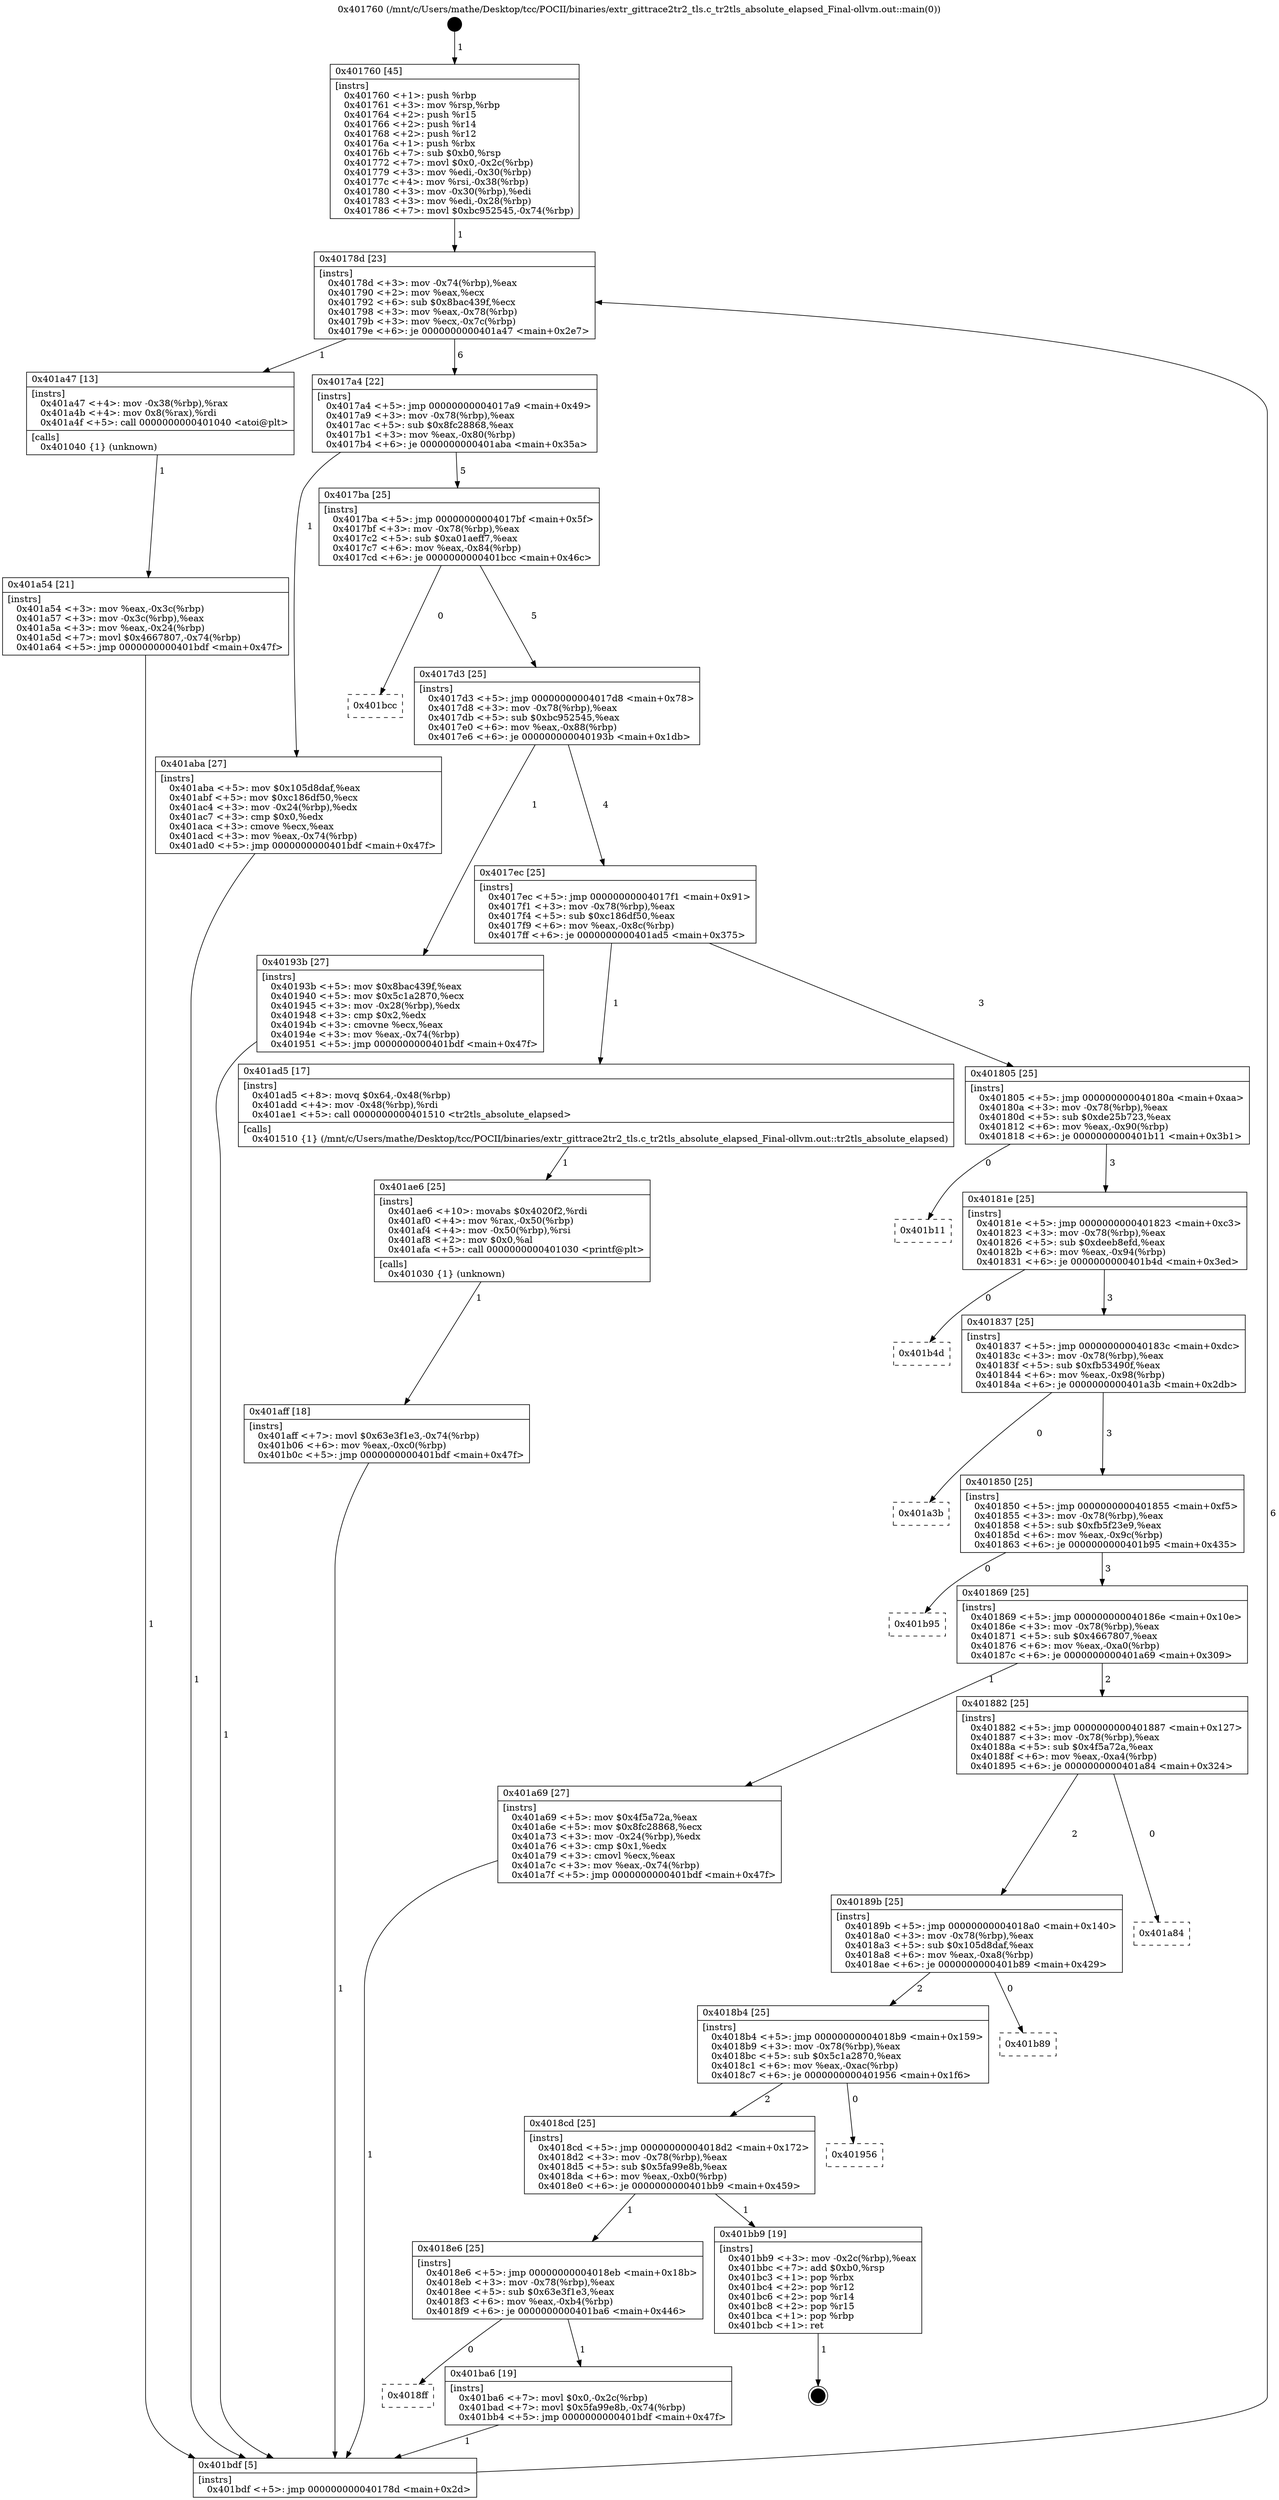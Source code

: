 digraph "0x401760" {
  label = "0x401760 (/mnt/c/Users/mathe/Desktop/tcc/POCII/binaries/extr_gittrace2tr2_tls.c_tr2tls_absolute_elapsed_Final-ollvm.out::main(0))"
  labelloc = "t"
  node[shape=record]

  Entry [label="",width=0.3,height=0.3,shape=circle,fillcolor=black,style=filled]
  "0x40178d" [label="{
     0x40178d [23]\l
     | [instrs]\l
     &nbsp;&nbsp;0x40178d \<+3\>: mov -0x74(%rbp),%eax\l
     &nbsp;&nbsp;0x401790 \<+2\>: mov %eax,%ecx\l
     &nbsp;&nbsp;0x401792 \<+6\>: sub $0x8bac439f,%ecx\l
     &nbsp;&nbsp;0x401798 \<+3\>: mov %eax,-0x78(%rbp)\l
     &nbsp;&nbsp;0x40179b \<+3\>: mov %ecx,-0x7c(%rbp)\l
     &nbsp;&nbsp;0x40179e \<+6\>: je 0000000000401a47 \<main+0x2e7\>\l
  }"]
  "0x401a47" [label="{
     0x401a47 [13]\l
     | [instrs]\l
     &nbsp;&nbsp;0x401a47 \<+4\>: mov -0x38(%rbp),%rax\l
     &nbsp;&nbsp;0x401a4b \<+4\>: mov 0x8(%rax),%rdi\l
     &nbsp;&nbsp;0x401a4f \<+5\>: call 0000000000401040 \<atoi@plt\>\l
     | [calls]\l
     &nbsp;&nbsp;0x401040 \{1\} (unknown)\l
  }"]
  "0x4017a4" [label="{
     0x4017a4 [22]\l
     | [instrs]\l
     &nbsp;&nbsp;0x4017a4 \<+5\>: jmp 00000000004017a9 \<main+0x49\>\l
     &nbsp;&nbsp;0x4017a9 \<+3\>: mov -0x78(%rbp),%eax\l
     &nbsp;&nbsp;0x4017ac \<+5\>: sub $0x8fc28868,%eax\l
     &nbsp;&nbsp;0x4017b1 \<+3\>: mov %eax,-0x80(%rbp)\l
     &nbsp;&nbsp;0x4017b4 \<+6\>: je 0000000000401aba \<main+0x35a\>\l
  }"]
  Exit [label="",width=0.3,height=0.3,shape=circle,fillcolor=black,style=filled,peripheries=2]
  "0x401aba" [label="{
     0x401aba [27]\l
     | [instrs]\l
     &nbsp;&nbsp;0x401aba \<+5\>: mov $0x105d8daf,%eax\l
     &nbsp;&nbsp;0x401abf \<+5\>: mov $0xc186df50,%ecx\l
     &nbsp;&nbsp;0x401ac4 \<+3\>: mov -0x24(%rbp),%edx\l
     &nbsp;&nbsp;0x401ac7 \<+3\>: cmp $0x0,%edx\l
     &nbsp;&nbsp;0x401aca \<+3\>: cmove %ecx,%eax\l
     &nbsp;&nbsp;0x401acd \<+3\>: mov %eax,-0x74(%rbp)\l
     &nbsp;&nbsp;0x401ad0 \<+5\>: jmp 0000000000401bdf \<main+0x47f\>\l
  }"]
  "0x4017ba" [label="{
     0x4017ba [25]\l
     | [instrs]\l
     &nbsp;&nbsp;0x4017ba \<+5\>: jmp 00000000004017bf \<main+0x5f\>\l
     &nbsp;&nbsp;0x4017bf \<+3\>: mov -0x78(%rbp),%eax\l
     &nbsp;&nbsp;0x4017c2 \<+5\>: sub $0xa01aeff7,%eax\l
     &nbsp;&nbsp;0x4017c7 \<+6\>: mov %eax,-0x84(%rbp)\l
     &nbsp;&nbsp;0x4017cd \<+6\>: je 0000000000401bcc \<main+0x46c\>\l
  }"]
  "0x4018ff" [label="{
     0x4018ff\l
  }", style=dashed]
  "0x401bcc" [label="{
     0x401bcc\l
  }", style=dashed]
  "0x4017d3" [label="{
     0x4017d3 [25]\l
     | [instrs]\l
     &nbsp;&nbsp;0x4017d3 \<+5\>: jmp 00000000004017d8 \<main+0x78\>\l
     &nbsp;&nbsp;0x4017d8 \<+3\>: mov -0x78(%rbp),%eax\l
     &nbsp;&nbsp;0x4017db \<+5\>: sub $0xbc952545,%eax\l
     &nbsp;&nbsp;0x4017e0 \<+6\>: mov %eax,-0x88(%rbp)\l
     &nbsp;&nbsp;0x4017e6 \<+6\>: je 000000000040193b \<main+0x1db\>\l
  }"]
  "0x401ba6" [label="{
     0x401ba6 [19]\l
     | [instrs]\l
     &nbsp;&nbsp;0x401ba6 \<+7\>: movl $0x0,-0x2c(%rbp)\l
     &nbsp;&nbsp;0x401bad \<+7\>: movl $0x5fa99e8b,-0x74(%rbp)\l
     &nbsp;&nbsp;0x401bb4 \<+5\>: jmp 0000000000401bdf \<main+0x47f\>\l
  }"]
  "0x40193b" [label="{
     0x40193b [27]\l
     | [instrs]\l
     &nbsp;&nbsp;0x40193b \<+5\>: mov $0x8bac439f,%eax\l
     &nbsp;&nbsp;0x401940 \<+5\>: mov $0x5c1a2870,%ecx\l
     &nbsp;&nbsp;0x401945 \<+3\>: mov -0x28(%rbp),%edx\l
     &nbsp;&nbsp;0x401948 \<+3\>: cmp $0x2,%edx\l
     &nbsp;&nbsp;0x40194b \<+3\>: cmovne %ecx,%eax\l
     &nbsp;&nbsp;0x40194e \<+3\>: mov %eax,-0x74(%rbp)\l
     &nbsp;&nbsp;0x401951 \<+5\>: jmp 0000000000401bdf \<main+0x47f\>\l
  }"]
  "0x4017ec" [label="{
     0x4017ec [25]\l
     | [instrs]\l
     &nbsp;&nbsp;0x4017ec \<+5\>: jmp 00000000004017f1 \<main+0x91\>\l
     &nbsp;&nbsp;0x4017f1 \<+3\>: mov -0x78(%rbp),%eax\l
     &nbsp;&nbsp;0x4017f4 \<+5\>: sub $0xc186df50,%eax\l
     &nbsp;&nbsp;0x4017f9 \<+6\>: mov %eax,-0x8c(%rbp)\l
     &nbsp;&nbsp;0x4017ff \<+6\>: je 0000000000401ad5 \<main+0x375\>\l
  }"]
  "0x401bdf" [label="{
     0x401bdf [5]\l
     | [instrs]\l
     &nbsp;&nbsp;0x401bdf \<+5\>: jmp 000000000040178d \<main+0x2d\>\l
  }"]
  "0x401760" [label="{
     0x401760 [45]\l
     | [instrs]\l
     &nbsp;&nbsp;0x401760 \<+1\>: push %rbp\l
     &nbsp;&nbsp;0x401761 \<+3\>: mov %rsp,%rbp\l
     &nbsp;&nbsp;0x401764 \<+2\>: push %r15\l
     &nbsp;&nbsp;0x401766 \<+2\>: push %r14\l
     &nbsp;&nbsp;0x401768 \<+2\>: push %r12\l
     &nbsp;&nbsp;0x40176a \<+1\>: push %rbx\l
     &nbsp;&nbsp;0x40176b \<+7\>: sub $0xb0,%rsp\l
     &nbsp;&nbsp;0x401772 \<+7\>: movl $0x0,-0x2c(%rbp)\l
     &nbsp;&nbsp;0x401779 \<+3\>: mov %edi,-0x30(%rbp)\l
     &nbsp;&nbsp;0x40177c \<+4\>: mov %rsi,-0x38(%rbp)\l
     &nbsp;&nbsp;0x401780 \<+3\>: mov -0x30(%rbp),%edi\l
     &nbsp;&nbsp;0x401783 \<+3\>: mov %edi,-0x28(%rbp)\l
     &nbsp;&nbsp;0x401786 \<+7\>: movl $0xbc952545,-0x74(%rbp)\l
  }"]
  "0x401a54" [label="{
     0x401a54 [21]\l
     | [instrs]\l
     &nbsp;&nbsp;0x401a54 \<+3\>: mov %eax,-0x3c(%rbp)\l
     &nbsp;&nbsp;0x401a57 \<+3\>: mov -0x3c(%rbp),%eax\l
     &nbsp;&nbsp;0x401a5a \<+3\>: mov %eax,-0x24(%rbp)\l
     &nbsp;&nbsp;0x401a5d \<+7\>: movl $0x4667807,-0x74(%rbp)\l
     &nbsp;&nbsp;0x401a64 \<+5\>: jmp 0000000000401bdf \<main+0x47f\>\l
  }"]
  "0x4018e6" [label="{
     0x4018e6 [25]\l
     | [instrs]\l
     &nbsp;&nbsp;0x4018e6 \<+5\>: jmp 00000000004018eb \<main+0x18b\>\l
     &nbsp;&nbsp;0x4018eb \<+3\>: mov -0x78(%rbp),%eax\l
     &nbsp;&nbsp;0x4018ee \<+5\>: sub $0x63e3f1e3,%eax\l
     &nbsp;&nbsp;0x4018f3 \<+6\>: mov %eax,-0xb4(%rbp)\l
     &nbsp;&nbsp;0x4018f9 \<+6\>: je 0000000000401ba6 \<main+0x446\>\l
  }"]
  "0x401ad5" [label="{
     0x401ad5 [17]\l
     | [instrs]\l
     &nbsp;&nbsp;0x401ad5 \<+8\>: movq $0x64,-0x48(%rbp)\l
     &nbsp;&nbsp;0x401add \<+4\>: mov -0x48(%rbp),%rdi\l
     &nbsp;&nbsp;0x401ae1 \<+5\>: call 0000000000401510 \<tr2tls_absolute_elapsed\>\l
     | [calls]\l
     &nbsp;&nbsp;0x401510 \{1\} (/mnt/c/Users/mathe/Desktop/tcc/POCII/binaries/extr_gittrace2tr2_tls.c_tr2tls_absolute_elapsed_Final-ollvm.out::tr2tls_absolute_elapsed)\l
  }"]
  "0x401805" [label="{
     0x401805 [25]\l
     | [instrs]\l
     &nbsp;&nbsp;0x401805 \<+5\>: jmp 000000000040180a \<main+0xaa\>\l
     &nbsp;&nbsp;0x40180a \<+3\>: mov -0x78(%rbp),%eax\l
     &nbsp;&nbsp;0x40180d \<+5\>: sub $0xde25b723,%eax\l
     &nbsp;&nbsp;0x401812 \<+6\>: mov %eax,-0x90(%rbp)\l
     &nbsp;&nbsp;0x401818 \<+6\>: je 0000000000401b11 \<main+0x3b1\>\l
  }"]
  "0x401bb9" [label="{
     0x401bb9 [19]\l
     | [instrs]\l
     &nbsp;&nbsp;0x401bb9 \<+3\>: mov -0x2c(%rbp),%eax\l
     &nbsp;&nbsp;0x401bbc \<+7\>: add $0xb0,%rsp\l
     &nbsp;&nbsp;0x401bc3 \<+1\>: pop %rbx\l
     &nbsp;&nbsp;0x401bc4 \<+2\>: pop %r12\l
     &nbsp;&nbsp;0x401bc6 \<+2\>: pop %r14\l
     &nbsp;&nbsp;0x401bc8 \<+2\>: pop %r15\l
     &nbsp;&nbsp;0x401bca \<+1\>: pop %rbp\l
     &nbsp;&nbsp;0x401bcb \<+1\>: ret\l
  }"]
  "0x401b11" [label="{
     0x401b11\l
  }", style=dashed]
  "0x40181e" [label="{
     0x40181e [25]\l
     | [instrs]\l
     &nbsp;&nbsp;0x40181e \<+5\>: jmp 0000000000401823 \<main+0xc3\>\l
     &nbsp;&nbsp;0x401823 \<+3\>: mov -0x78(%rbp),%eax\l
     &nbsp;&nbsp;0x401826 \<+5\>: sub $0xdeeb8efd,%eax\l
     &nbsp;&nbsp;0x40182b \<+6\>: mov %eax,-0x94(%rbp)\l
     &nbsp;&nbsp;0x401831 \<+6\>: je 0000000000401b4d \<main+0x3ed\>\l
  }"]
  "0x4018cd" [label="{
     0x4018cd [25]\l
     | [instrs]\l
     &nbsp;&nbsp;0x4018cd \<+5\>: jmp 00000000004018d2 \<main+0x172\>\l
     &nbsp;&nbsp;0x4018d2 \<+3\>: mov -0x78(%rbp),%eax\l
     &nbsp;&nbsp;0x4018d5 \<+5\>: sub $0x5fa99e8b,%eax\l
     &nbsp;&nbsp;0x4018da \<+6\>: mov %eax,-0xb0(%rbp)\l
     &nbsp;&nbsp;0x4018e0 \<+6\>: je 0000000000401bb9 \<main+0x459\>\l
  }"]
  "0x401b4d" [label="{
     0x401b4d\l
  }", style=dashed]
  "0x401837" [label="{
     0x401837 [25]\l
     | [instrs]\l
     &nbsp;&nbsp;0x401837 \<+5\>: jmp 000000000040183c \<main+0xdc\>\l
     &nbsp;&nbsp;0x40183c \<+3\>: mov -0x78(%rbp),%eax\l
     &nbsp;&nbsp;0x40183f \<+5\>: sub $0xfb53490f,%eax\l
     &nbsp;&nbsp;0x401844 \<+6\>: mov %eax,-0x98(%rbp)\l
     &nbsp;&nbsp;0x40184a \<+6\>: je 0000000000401a3b \<main+0x2db\>\l
  }"]
  "0x401956" [label="{
     0x401956\l
  }", style=dashed]
  "0x401a3b" [label="{
     0x401a3b\l
  }", style=dashed]
  "0x401850" [label="{
     0x401850 [25]\l
     | [instrs]\l
     &nbsp;&nbsp;0x401850 \<+5\>: jmp 0000000000401855 \<main+0xf5\>\l
     &nbsp;&nbsp;0x401855 \<+3\>: mov -0x78(%rbp),%eax\l
     &nbsp;&nbsp;0x401858 \<+5\>: sub $0xfb5f23e9,%eax\l
     &nbsp;&nbsp;0x40185d \<+6\>: mov %eax,-0x9c(%rbp)\l
     &nbsp;&nbsp;0x401863 \<+6\>: je 0000000000401b95 \<main+0x435\>\l
  }"]
  "0x4018b4" [label="{
     0x4018b4 [25]\l
     | [instrs]\l
     &nbsp;&nbsp;0x4018b4 \<+5\>: jmp 00000000004018b9 \<main+0x159\>\l
     &nbsp;&nbsp;0x4018b9 \<+3\>: mov -0x78(%rbp),%eax\l
     &nbsp;&nbsp;0x4018bc \<+5\>: sub $0x5c1a2870,%eax\l
     &nbsp;&nbsp;0x4018c1 \<+6\>: mov %eax,-0xac(%rbp)\l
     &nbsp;&nbsp;0x4018c7 \<+6\>: je 0000000000401956 \<main+0x1f6\>\l
  }"]
  "0x401b95" [label="{
     0x401b95\l
  }", style=dashed]
  "0x401869" [label="{
     0x401869 [25]\l
     | [instrs]\l
     &nbsp;&nbsp;0x401869 \<+5\>: jmp 000000000040186e \<main+0x10e\>\l
     &nbsp;&nbsp;0x40186e \<+3\>: mov -0x78(%rbp),%eax\l
     &nbsp;&nbsp;0x401871 \<+5\>: sub $0x4667807,%eax\l
     &nbsp;&nbsp;0x401876 \<+6\>: mov %eax,-0xa0(%rbp)\l
     &nbsp;&nbsp;0x40187c \<+6\>: je 0000000000401a69 \<main+0x309\>\l
  }"]
  "0x401b89" [label="{
     0x401b89\l
  }", style=dashed]
  "0x401a69" [label="{
     0x401a69 [27]\l
     | [instrs]\l
     &nbsp;&nbsp;0x401a69 \<+5\>: mov $0x4f5a72a,%eax\l
     &nbsp;&nbsp;0x401a6e \<+5\>: mov $0x8fc28868,%ecx\l
     &nbsp;&nbsp;0x401a73 \<+3\>: mov -0x24(%rbp),%edx\l
     &nbsp;&nbsp;0x401a76 \<+3\>: cmp $0x1,%edx\l
     &nbsp;&nbsp;0x401a79 \<+3\>: cmovl %ecx,%eax\l
     &nbsp;&nbsp;0x401a7c \<+3\>: mov %eax,-0x74(%rbp)\l
     &nbsp;&nbsp;0x401a7f \<+5\>: jmp 0000000000401bdf \<main+0x47f\>\l
  }"]
  "0x401882" [label="{
     0x401882 [25]\l
     | [instrs]\l
     &nbsp;&nbsp;0x401882 \<+5\>: jmp 0000000000401887 \<main+0x127\>\l
     &nbsp;&nbsp;0x401887 \<+3\>: mov -0x78(%rbp),%eax\l
     &nbsp;&nbsp;0x40188a \<+5\>: sub $0x4f5a72a,%eax\l
     &nbsp;&nbsp;0x40188f \<+6\>: mov %eax,-0xa4(%rbp)\l
     &nbsp;&nbsp;0x401895 \<+6\>: je 0000000000401a84 \<main+0x324\>\l
  }"]
  "0x401ae6" [label="{
     0x401ae6 [25]\l
     | [instrs]\l
     &nbsp;&nbsp;0x401ae6 \<+10\>: movabs $0x4020f2,%rdi\l
     &nbsp;&nbsp;0x401af0 \<+4\>: mov %rax,-0x50(%rbp)\l
     &nbsp;&nbsp;0x401af4 \<+4\>: mov -0x50(%rbp),%rsi\l
     &nbsp;&nbsp;0x401af8 \<+2\>: mov $0x0,%al\l
     &nbsp;&nbsp;0x401afa \<+5\>: call 0000000000401030 \<printf@plt\>\l
     | [calls]\l
     &nbsp;&nbsp;0x401030 \{1\} (unknown)\l
  }"]
  "0x401aff" [label="{
     0x401aff [18]\l
     | [instrs]\l
     &nbsp;&nbsp;0x401aff \<+7\>: movl $0x63e3f1e3,-0x74(%rbp)\l
     &nbsp;&nbsp;0x401b06 \<+6\>: mov %eax,-0xc0(%rbp)\l
     &nbsp;&nbsp;0x401b0c \<+5\>: jmp 0000000000401bdf \<main+0x47f\>\l
  }"]
  "0x40189b" [label="{
     0x40189b [25]\l
     | [instrs]\l
     &nbsp;&nbsp;0x40189b \<+5\>: jmp 00000000004018a0 \<main+0x140\>\l
     &nbsp;&nbsp;0x4018a0 \<+3\>: mov -0x78(%rbp),%eax\l
     &nbsp;&nbsp;0x4018a3 \<+5\>: sub $0x105d8daf,%eax\l
     &nbsp;&nbsp;0x4018a8 \<+6\>: mov %eax,-0xa8(%rbp)\l
     &nbsp;&nbsp;0x4018ae \<+6\>: je 0000000000401b89 \<main+0x429\>\l
  }"]
  "0x401a84" [label="{
     0x401a84\l
  }", style=dashed]
  Entry -> "0x401760" [label=" 1"]
  "0x40178d" -> "0x401a47" [label=" 1"]
  "0x40178d" -> "0x4017a4" [label=" 6"]
  "0x401bb9" -> Exit [label=" 1"]
  "0x4017a4" -> "0x401aba" [label=" 1"]
  "0x4017a4" -> "0x4017ba" [label=" 5"]
  "0x401ba6" -> "0x401bdf" [label=" 1"]
  "0x4017ba" -> "0x401bcc" [label=" 0"]
  "0x4017ba" -> "0x4017d3" [label=" 5"]
  "0x4018e6" -> "0x4018ff" [label=" 0"]
  "0x4017d3" -> "0x40193b" [label=" 1"]
  "0x4017d3" -> "0x4017ec" [label=" 4"]
  "0x40193b" -> "0x401bdf" [label=" 1"]
  "0x401760" -> "0x40178d" [label=" 1"]
  "0x401bdf" -> "0x40178d" [label=" 6"]
  "0x401a47" -> "0x401a54" [label=" 1"]
  "0x401a54" -> "0x401bdf" [label=" 1"]
  "0x4018e6" -> "0x401ba6" [label=" 1"]
  "0x4017ec" -> "0x401ad5" [label=" 1"]
  "0x4017ec" -> "0x401805" [label=" 3"]
  "0x4018cd" -> "0x4018e6" [label=" 1"]
  "0x401805" -> "0x401b11" [label=" 0"]
  "0x401805" -> "0x40181e" [label=" 3"]
  "0x4018cd" -> "0x401bb9" [label=" 1"]
  "0x40181e" -> "0x401b4d" [label=" 0"]
  "0x40181e" -> "0x401837" [label=" 3"]
  "0x4018b4" -> "0x4018cd" [label=" 2"]
  "0x401837" -> "0x401a3b" [label=" 0"]
  "0x401837" -> "0x401850" [label=" 3"]
  "0x4018b4" -> "0x401956" [label=" 0"]
  "0x401850" -> "0x401b95" [label=" 0"]
  "0x401850" -> "0x401869" [label=" 3"]
  "0x40189b" -> "0x4018b4" [label=" 2"]
  "0x401869" -> "0x401a69" [label=" 1"]
  "0x401869" -> "0x401882" [label=" 2"]
  "0x401a69" -> "0x401bdf" [label=" 1"]
  "0x401aba" -> "0x401bdf" [label=" 1"]
  "0x401ad5" -> "0x401ae6" [label=" 1"]
  "0x401ae6" -> "0x401aff" [label=" 1"]
  "0x401aff" -> "0x401bdf" [label=" 1"]
  "0x40189b" -> "0x401b89" [label=" 0"]
  "0x401882" -> "0x401a84" [label=" 0"]
  "0x401882" -> "0x40189b" [label=" 2"]
}
